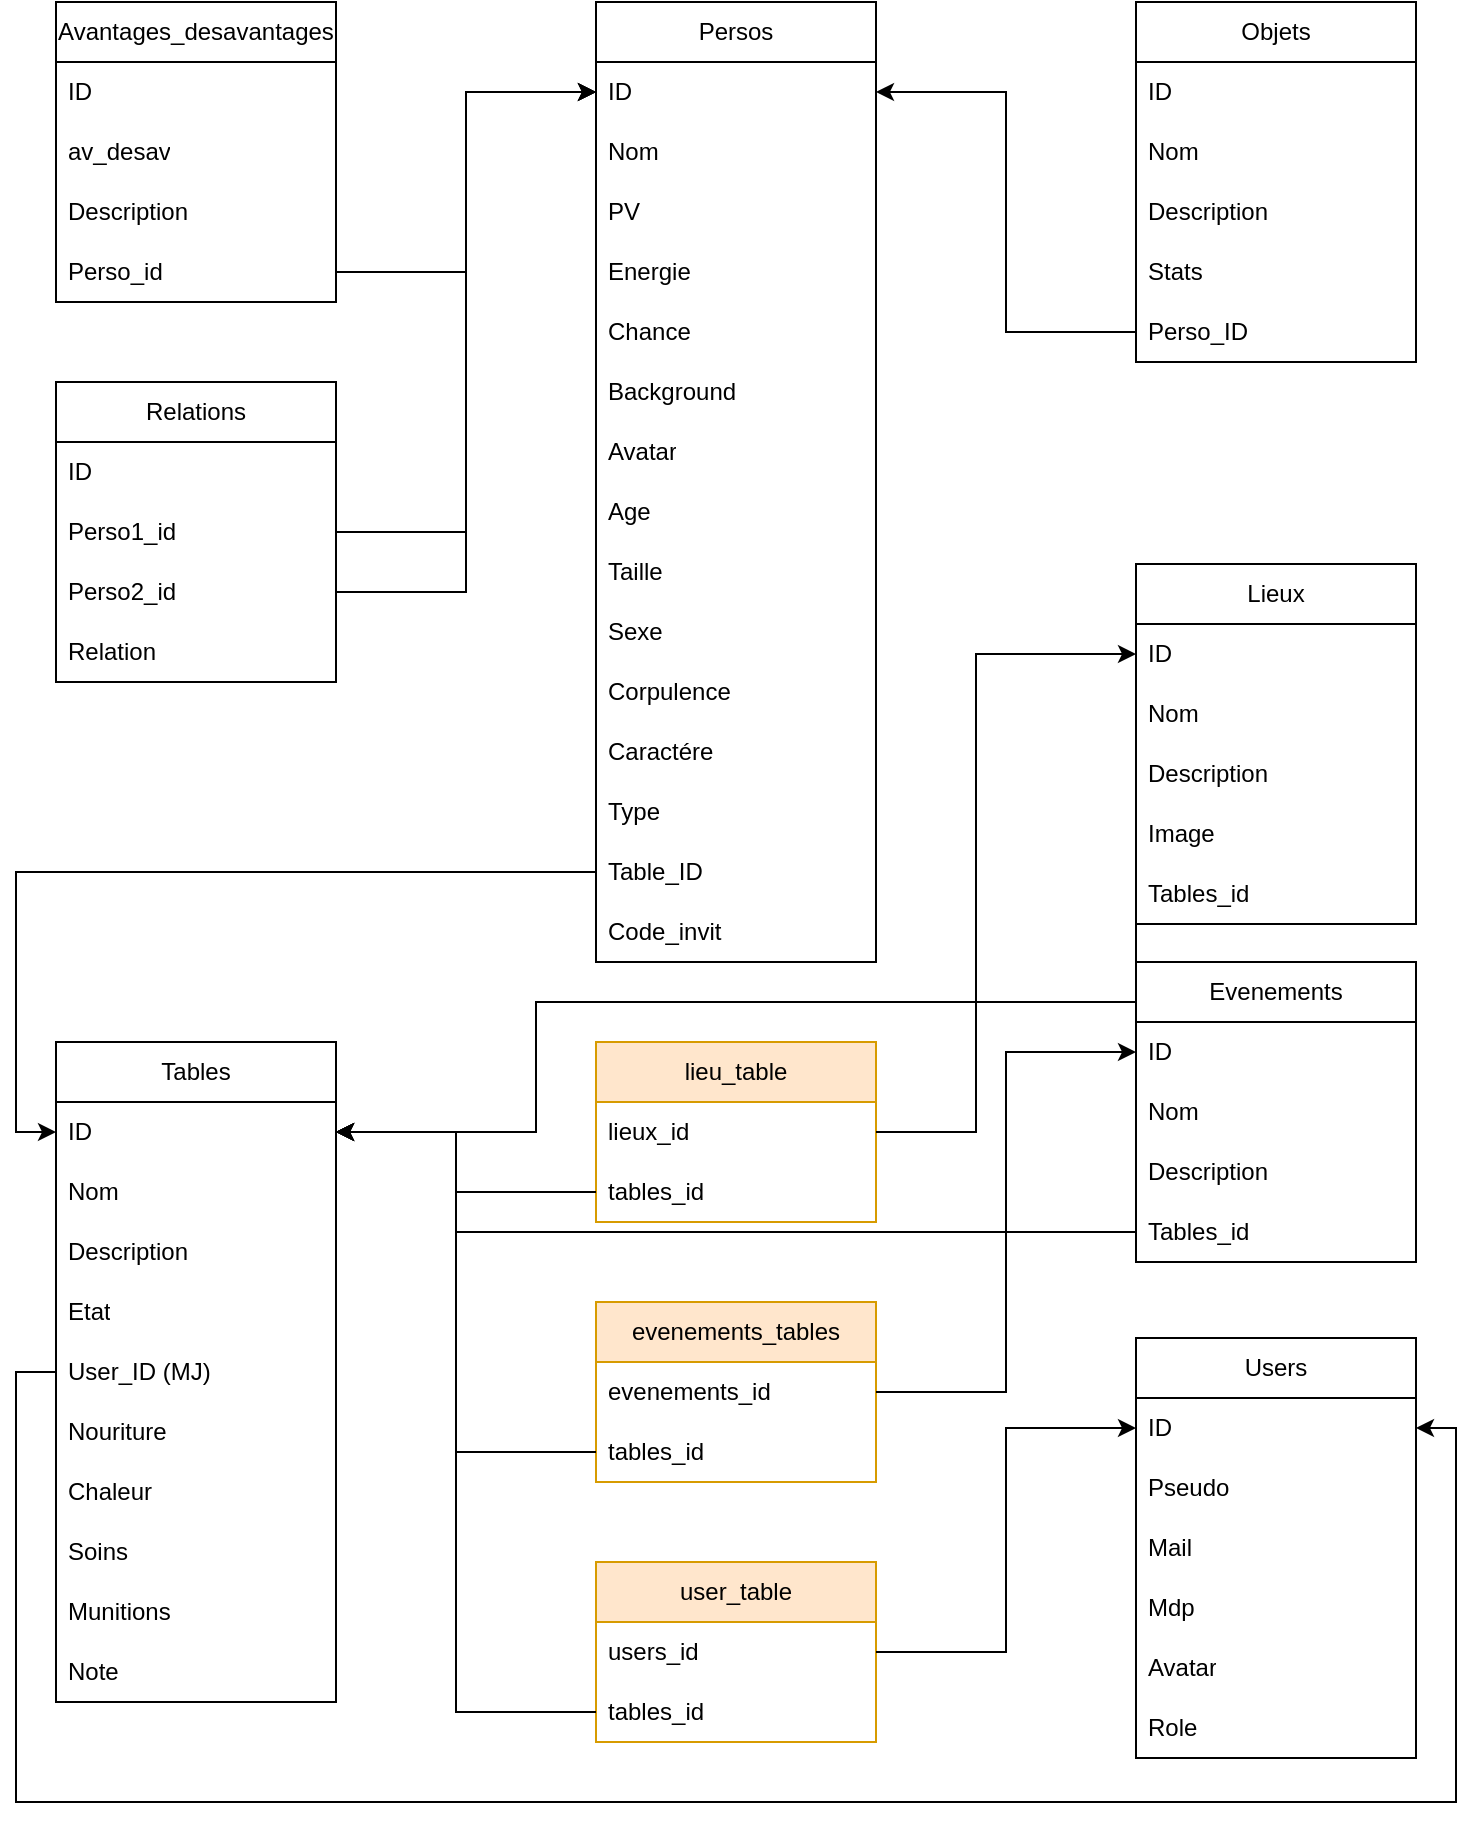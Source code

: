 <mxfile version="21.2.9" type="github">
  <diagram name="Page-1" id="NU7h4PEyOXhozIoqkrHS">
    <mxGraphModel dx="1434" dy="756" grid="1" gridSize="10" guides="1" tooltips="1" connect="1" arrows="1" fold="1" page="1" pageScale="1" pageWidth="827" pageHeight="1169" math="0" shadow="0">
      <root>
        <mxCell id="0" />
        <mxCell id="1" parent="0" />
        <mxCell id="Tm3kEhpOj0Sd-seKIoYF-2" value="Persos" style="swimlane;fontStyle=0;childLayout=stackLayout;horizontal=1;startSize=30;horizontalStack=0;resizeParent=1;resizeParentMax=0;resizeLast=0;collapsible=1;marginBottom=0;whiteSpace=wrap;html=1;" vertex="1" parent="1">
          <mxGeometry x="330" y="60" width="140" height="480" as="geometry">
            <mxRectangle x="330" y="100" width="70" height="30" as="alternateBounds" />
          </mxGeometry>
        </mxCell>
        <mxCell id="Tm3kEhpOj0Sd-seKIoYF-3" value="ID" style="text;strokeColor=none;fillColor=none;align=left;verticalAlign=middle;spacingLeft=4;spacingRight=4;overflow=hidden;points=[[0,0.5],[1,0.5]];portConstraint=eastwest;rotatable=0;whiteSpace=wrap;html=1;" vertex="1" parent="Tm3kEhpOj0Sd-seKIoYF-2">
          <mxGeometry y="30" width="140" height="30" as="geometry" />
        </mxCell>
        <mxCell id="Tm3kEhpOj0Sd-seKIoYF-4" value="Nom" style="text;strokeColor=none;fillColor=none;align=left;verticalAlign=middle;spacingLeft=4;spacingRight=4;overflow=hidden;points=[[0,0.5],[1,0.5]];portConstraint=eastwest;rotatable=0;whiteSpace=wrap;html=1;" vertex="1" parent="Tm3kEhpOj0Sd-seKIoYF-2">
          <mxGeometry y="60" width="140" height="30" as="geometry" />
        </mxCell>
        <mxCell id="Tm3kEhpOj0Sd-seKIoYF-5" value="PV" style="text;strokeColor=none;fillColor=none;align=left;verticalAlign=middle;spacingLeft=4;spacingRight=4;overflow=hidden;points=[[0,0.5],[1,0.5]];portConstraint=eastwest;rotatable=0;whiteSpace=wrap;html=1;" vertex="1" parent="Tm3kEhpOj0Sd-seKIoYF-2">
          <mxGeometry y="90" width="140" height="30" as="geometry" />
        </mxCell>
        <mxCell id="Tm3kEhpOj0Sd-seKIoYF-6" value="Energie" style="text;strokeColor=none;fillColor=none;align=left;verticalAlign=middle;spacingLeft=4;spacingRight=4;overflow=hidden;points=[[0,0.5],[1,0.5]];portConstraint=eastwest;rotatable=0;whiteSpace=wrap;html=1;" vertex="1" parent="Tm3kEhpOj0Sd-seKIoYF-2">
          <mxGeometry y="120" width="140" height="30" as="geometry" />
        </mxCell>
        <mxCell id="Tm3kEhpOj0Sd-seKIoYF-7" value="Chance" style="text;strokeColor=none;fillColor=none;align=left;verticalAlign=middle;spacingLeft=4;spacingRight=4;overflow=hidden;points=[[0,0.5],[1,0.5]];portConstraint=eastwest;rotatable=0;whiteSpace=wrap;html=1;" vertex="1" parent="Tm3kEhpOj0Sd-seKIoYF-2">
          <mxGeometry y="150" width="140" height="30" as="geometry" />
        </mxCell>
        <mxCell id="Tm3kEhpOj0Sd-seKIoYF-8" value="Background" style="text;strokeColor=none;fillColor=none;align=left;verticalAlign=middle;spacingLeft=4;spacingRight=4;overflow=hidden;points=[[0,0.5],[1,0.5]];portConstraint=eastwest;rotatable=0;whiteSpace=wrap;html=1;" vertex="1" parent="Tm3kEhpOj0Sd-seKIoYF-2">
          <mxGeometry y="180" width="140" height="30" as="geometry" />
        </mxCell>
        <mxCell id="Tm3kEhpOj0Sd-seKIoYF-9" value="Avatar" style="text;strokeColor=none;fillColor=none;align=left;verticalAlign=middle;spacingLeft=4;spacingRight=4;overflow=hidden;points=[[0,0.5],[1,0.5]];portConstraint=eastwest;rotatable=0;whiteSpace=wrap;html=1;" vertex="1" parent="Tm3kEhpOj0Sd-seKIoYF-2">
          <mxGeometry y="210" width="140" height="30" as="geometry" />
        </mxCell>
        <mxCell id="Tm3kEhpOj0Sd-seKIoYF-10" value="Age" style="text;strokeColor=none;fillColor=none;align=left;verticalAlign=middle;spacingLeft=4;spacingRight=4;overflow=hidden;points=[[0,0.5],[1,0.5]];portConstraint=eastwest;rotatable=0;whiteSpace=wrap;html=1;" vertex="1" parent="Tm3kEhpOj0Sd-seKIoYF-2">
          <mxGeometry y="240" width="140" height="30" as="geometry" />
        </mxCell>
        <mxCell id="Tm3kEhpOj0Sd-seKIoYF-11" value="Taille" style="text;strokeColor=none;fillColor=none;align=left;verticalAlign=middle;spacingLeft=4;spacingRight=4;overflow=hidden;points=[[0,0.5],[1,0.5]];portConstraint=eastwest;rotatable=0;whiteSpace=wrap;html=1;" vertex="1" parent="Tm3kEhpOj0Sd-seKIoYF-2">
          <mxGeometry y="270" width="140" height="30" as="geometry" />
        </mxCell>
        <mxCell id="Tm3kEhpOj0Sd-seKIoYF-12" value="Sexe" style="text;strokeColor=none;fillColor=none;align=left;verticalAlign=middle;spacingLeft=4;spacingRight=4;overflow=hidden;points=[[0,0.5],[1,0.5]];portConstraint=eastwest;rotatable=0;whiteSpace=wrap;html=1;" vertex="1" parent="Tm3kEhpOj0Sd-seKIoYF-2">
          <mxGeometry y="300" width="140" height="30" as="geometry" />
        </mxCell>
        <mxCell id="Tm3kEhpOj0Sd-seKIoYF-13" value="Corpulence" style="text;strokeColor=none;fillColor=none;align=left;verticalAlign=middle;spacingLeft=4;spacingRight=4;overflow=hidden;points=[[0,0.5],[1,0.5]];portConstraint=eastwest;rotatable=0;whiteSpace=wrap;html=1;" vertex="1" parent="Tm3kEhpOj0Sd-seKIoYF-2">
          <mxGeometry y="330" width="140" height="30" as="geometry" />
        </mxCell>
        <mxCell id="Tm3kEhpOj0Sd-seKIoYF-14" value="Caractére" style="text;strokeColor=none;fillColor=none;align=left;verticalAlign=middle;spacingLeft=4;spacingRight=4;overflow=hidden;points=[[0,0.5],[1,0.5]];portConstraint=eastwest;rotatable=0;whiteSpace=wrap;html=1;" vertex="1" parent="Tm3kEhpOj0Sd-seKIoYF-2">
          <mxGeometry y="360" width="140" height="30" as="geometry" />
        </mxCell>
        <mxCell id="Tm3kEhpOj0Sd-seKIoYF-15" value="Type" style="text;strokeColor=none;fillColor=none;align=left;verticalAlign=middle;spacingLeft=4;spacingRight=4;overflow=hidden;points=[[0,0.5],[1,0.5]];portConstraint=eastwest;rotatable=0;whiteSpace=wrap;html=1;" vertex="1" parent="Tm3kEhpOj0Sd-seKIoYF-2">
          <mxGeometry y="390" width="140" height="30" as="geometry" />
        </mxCell>
        <mxCell id="Tm3kEhpOj0Sd-seKIoYF-16" value="Table_ID" style="text;strokeColor=none;fillColor=none;align=left;verticalAlign=middle;spacingLeft=4;spacingRight=4;overflow=hidden;points=[[0,0.5],[1,0.5]];portConstraint=eastwest;rotatable=0;whiteSpace=wrap;html=1;" vertex="1" parent="Tm3kEhpOj0Sd-seKIoYF-2">
          <mxGeometry y="420" width="140" height="30" as="geometry" />
        </mxCell>
        <mxCell id="Tm3kEhpOj0Sd-seKIoYF-17" value="Code_invit" style="text;strokeColor=none;fillColor=none;align=left;verticalAlign=middle;spacingLeft=4;spacingRight=4;overflow=hidden;points=[[0,0.5],[1,0.5]];portConstraint=eastwest;rotatable=0;whiteSpace=wrap;html=1;" vertex="1" parent="Tm3kEhpOj0Sd-seKIoYF-2">
          <mxGeometry y="450" width="140" height="30" as="geometry" />
        </mxCell>
        <mxCell id="Tm3kEhpOj0Sd-seKIoYF-18" value="Avantages_desavantages" style="swimlane;fontStyle=0;childLayout=stackLayout;horizontal=1;startSize=30;horizontalStack=0;resizeParent=1;resizeParentMax=0;resizeLast=0;collapsible=1;marginBottom=0;whiteSpace=wrap;html=1;" vertex="1" parent="1">
          <mxGeometry x="60" y="60" width="140" height="150" as="geometry" />
        </mxCell>
        <mxCell id="Tm3kEhpOj0Sd-seKIoYF-19" value="ID" style="text;strokeColor=none;fillColor=none;align=left;verticalAlign=middle;spacingLeft=4;spacingRight=4;overflow=hidden;points=[[0,0.5],[1,0.5]];portConstraint=eastwest;rotatable=0;whiteSpace=wrap;html=1;" vertex="1" parent="Tm3kEhpOj0Sd-seKIoYF-18">
          <mxGeometry y="30" width="140" height="30" as="geometry" />
        </mxCell>
        <mxCell id="Tm3kEhpOj0Sd-seKIoYF-20" value="av_desav" style="text;strokeColor=none;fillColor=none;align=left;verticalAlign=middle;spacingLeft=4;spacingRight=4;overflow=hidden;points=[[0,0.5],[1,0.5]];portConstraint=eastwest;rotatable=0;whiteSpace=wrap;html=1;" vertex="1" parent="Tm3kEhpOj0Sd-seKIoYF-18">
          <mxGeometry y="60" width="140" height="30" as="geometry" />
        </mxCell>
        <mxCell id="Tm3kEhpOj0Sd-seKIoYF-21" value="Description" style="text;strokeColor=none;fillColor=none;align=left;verticalAlign=middle;spacingLeft=4;spacingRight=4;overflow=hidden;points=[[0,0.5],[1,0.5]];portConstraint=eastwest;rotatable=0;whiteSpace=wrap;html=1;" vertex="1" parent="Tm3kEhpOj0Sd-seKIoYF-18">
          <mxGeometry y="90" width="140" height="30" as="geometry" />
        </mxCell>
        <mxCell id="Tm3kEhpOj0Sd-seKIoYF-22" value="Perso_id" style="text;strokeColor=none;fillColor=none;align=left;verticalAlign=middle;spacingLeft=4;spacingRight=4;overflow=hidden;points=[[0,0.5],[1,0.5]];portConstraint=eastwest;rotatable=0;whiteSpace=wrap;html=1;" vertex="1" parent="Tm3kEhpOj0Sd-seKIoYF-18">
          <mxGeometry y="120" width="140" height="30" as="geometry" />
        </mxCell>
        <mxCell id="Tm3kEhpOj0Sd-seKIoYF-23" value="Relations" style="swimlane;fontStyle=0;childLayout=stackLayout;horizontal=1;startSize=30;horizontalStack=0;resizeParent=1;resizeParentMax=0;resizeLast=0;collapsible=1;marginBottom=0;whiteSpace=wrap;html=1;" vertex="1" parent="1">
          <mxGeometry x="60" y="250" width="140" height="150" as="geometry">
            <mxRectangle x="60" y="290" width="90" height="30" as="alternateBounds" />
          </mxGeometry>
        </mxCell>
        <mxCell id="Tm3kEhpOj0Sd-seKIoYF-24" value="ID" style="text;strokeColor=none;fillColor=none;align=left;verticalAlign=middle;spacingLeft=4;spacingRight=4;overflow=hidden;points=[[0,0.5],[1,0.5]];portConstraint=eastwest;rotatable=0;whiteSpace=wrap;html=1;" vertex="1" parent="Tm3kEhpOj0Sd-seKIoYF-23">
          <mxGeometry y="30" width="140" height="30" as="geometry" />
        </mxCell>
        <mxCell id="Tm3kEhpOj0Sd-seKIoYF-25" value="Perso1_id" style="text;strokeColor=none;fillColor=none;align=left;verticalAlign=middle;spacingLeft=4;spacingRight=4;overflow=hidden;points=[[0,0.5],[1,0.5]];portConstraint=eastwest;rotatable=0;whiteSpace=wrap;html=1;" vertex="1" parent="Tm3kEhpOj0Sd-seKIoYF-23">
          <mxGeometry y="60" width="140" height="30" as="geometry" />
        </mxCell>
        <mxCell id="Tm3kEhpOj0Sd-seKIoYF-26" value="Perso2_id" style="text;strokeColor=none;fillColor=none;align=left;verticalAlign=middle;spacingLeft=4;spacingRight=4;overflow=hidden;points=[[0,0.5],[1,0.5]];portConstraint=eastwest;rotatable=0;whiteSpace=wrap;html=1;" vertex="1" parent="Tm3kEhpOj0Sd-seKIoYF-23">
          <mxGeometry y="90" width="140" height="30" as="geometry" />
        </mxCell>
        <mxCell id="Tm3kEhpOj0Sd-seKIoYF-27" value="Relation" style="text;strokeColor=none;fillColor=none;align=left;verticalAlign=middle;spacingLeft=4;spacingRight=4;overflow=hidden;points=[[0,0.5],[1,0.5]];portConstraint=eastwest;rotatable=0;whiteSpace=wrap;html=1;" vertex="1" parent="Tm3kEhpOj0Sd-seKIoYF-23">
          <mxGeometry y="120" width="140" height="30" as="geometry" />
        </mxCell>
        <mxCell id="Tm3kEhpOj0Sd-seKIoYF-28" value="Tables" style="swimlane;fontStyle=0;childLayout=stackLayout;horizontal=1;startSize=30;horizontalStack=0;resizeParent=1;resizeParentMax=0;resizeLast=0;collapsible=1;marginBottom=0;whiteSpace=wrap;html=1;" vertex="1" parent="1">
          <mxGeometry x="60" y="580" width="140" height="330" as="geometry" />
        </mxCell>
        <mxCell id="Tm3kEhpOj0Sd-seKIoYF-29" value="ID" style="text;strokeColor=none;fillColor=none;align=left;verticalAlign=middle;spacingLeft=4;spacingRight=4;overflow=hidden;points=[[0,0.5],[1,0.5]];portConstraint=eastwest;rotatable=0;whiteSpace=wrap;html=1;" vertex="1" parent="Tm3kEhpOj0Sd-seKIoYF-28">
          <mxGeometry y="30" width="140" height="30" as="geometry" />
        </mxCell>
        <mxCell id="Tm3kEhpOj0Sd-seKIoYF-30" value="Nom" style="text;strokeColor=none;fillColor=none;align=left;verticalAlign=middle;spacingLeft=4;spacingRight=4;overflow=hidden;points=[[0,0.5],[1,0.5]];portConstraint=eastwest;rotatable=0;whiteSpace=wrap;html=1;" vertex="1" parent="Tm3kEhpOj0Sd-seKIoYF-28">
          <mxGeometry y="60" width="140" height="30" as="geometry" />
        </mxCell>
        <mxCell id="Tm3kEhpOj0Sd-seKIoYF-31" value="Description" style="text;strokeColor=none;fillColor=none;align=left;verticalAlign=middle;spacingLeft=4;spacingRight=4;overflow=hidden;points=[[0,0.5],[1,0.5]];portConstraint=eastwest;rotatable=0;whiteSpace=wrap;html=1;" vertex="1" parent="Tm3kEhpOj0Sd-seKIoYF-28">
          <mxGeometry y="90" width="140" height="30" as="geometry" />
        </mxCell>
        <mxCell id="Tm3kEhpOj0Sd-seKIoYF-32" value="Etat" style="text;strokeColor=none;fillColor=none;align=left;verticalAlign=middle;spacingLeft=4;spacingRight=4;overflow=hidden;points=[[0,0.5],[1,0.5]];portConstraint=eastwest;rotatable=0;whiteSpace=wrap;html=1;" vertex="1" parent="Tm3kEhpOj0Sd-seKIoYF-28">
          <mxGeometry y="120" width="140" height="30" as="geometry" />
        </mxCell>
        <mxCell id="Tm3kEhpOj0Sd-seKIoYF-33" value="User_ID (MJ)" style="text;strokeColor=none;fillColor=none;align=left;verticalAlign=middle;spacingLeft=4;spacingRight=4;overflow=hidden;points=[[0,0.5],[1,0.5]];portConstraint=eastwest;rotatable=0;whiteSpace=wrap;html=1;" vertex="1" parent="Tm3kEhpOj0Sd-seKIoYF-28">
          <mxGeometry y="150" width="140" height="30" as="geometry" />
        </mxCell>
        <mxCell id="Tm3kEhpOj0Sd-seKIoYF-34" value="Nouriture" style="text;strokeColor=none;fillColor=none;align=left;verticalAlign=middle;spacingLeft=4;spacingRight=4;overflow=hidden;points=[[0,0.5],[1,0.5]];portConstraint=eastwest;rotatable=0;whiteSpace=wrap;html=1;" vertex="1" parent="Tm3kEhpOj0Sd-seKIoYF-28">
          <mxGeometry y="180" width="140" height="30" as="geometry" />
        </mxCell>
        <mxCell id="Tm3kEhpOj0Sd-seKIoYF-35" value="Chaleur" style="text;strokeColor=none;fillColor=none;align=left;verticalAlign=middle;spacingLeft=4;spacingRight=4;overflow=hidden;points=[[0,0.5],[1,0.5]];portConstraint=eastwest;rotatable=0;whiteSpace=wrap;html=1;" vertex="1" parent="Tm3kEhpOj0Sd-seKIoYF-28">
          <mxGeometry y="210" width="140" height="30" as="geometry" />
        </mxCell>
        <mxCell id="Tm3kEhpOj0Sd-seKIoYF-36" value="Soins" style="text;strokeColor=none;fillColor=none;align=left;verticalAlign=middle;spacingLeft=4;spacingRight=4;overflow=hidden;points=[[0,0.5],[1,0.5]];portConstraint=eastwest;rotatable=0;whiteSpace=wrap;html=1;" vertex="1" parent="Tm3kEhpOj0Sd-seKIoYF-28">
          <mxGeometry y="240" width="140" height="30" as="geometry" />
        </mxCell>
        <mxCell id="Tm3kEhpOj0Sd-seKIoYF-37" value="Munitions" style="text;strokeColor=none;fillColor=none;align=left;verticalAlign=middle;spacingLeft=4;spacingRight=4;overflow=hidden;points=[[0,0.5],[1,0.5]];portConstraint=eastwest;rotatable=0;whiteSpace=wrap;html=1;" vertex="1" parent="Tm3kEhpOj0Sd-seKIoYF-28">
          <mxGeometry y="270" width="140" height="30" as="geometry" />
        </mxCell>
        <mxCell id="Tm3kEhpOj0Sd-seKIoYF-38" value="Note" style="text;strokeColor=none;fillColor=none;align=left;verticalAlign=middle;spacingLeft=4;spacingRight=4;overflow=hidden;points=[[0,0.5],[1,0.5]];portConstraint=eastwest;rotatable=0;whiteSpace=wrap;html=1;" vertex="1" parent="Tm3kEhpOj0Sd-seKIoYF-28">
          <mxGeometry y="300" width="140" height="30" as="geometry" />
        </mxCell>
        <mxCell id="Tm3kEhpOj0Sd-seKIoYF-39" value="Objets" style="swimlane;fontStyle=0;childLayout=stackLayout;horizontal=1;startSize=30;horizontalStack=0;resizeParent=1;resizeParentMax=0;resizeLast=0;collapsible=1;marginBottom=0;whiteSpace=wrap;html=1;" vertex="1" parent="1">
          <mxGeometry x="600" y="60" width="140" height="180" as="geometry" />
        </mxCell>
        <mxCell id="Tm3kEhpOj0Sd-seKIoYF-40" value="ID" style="text;strokeColor=none;fillColor=none;align=left;verticalAlign=middle;spacingLeft=4;spacingRight=4;overflow=hidden;points=[[0,0.5],[1,0.5]];portConstraint=eastwest;rotatable=0;whiteSpace=wrap;html=1;" vertex="1" parent="Tm3kEhpOj0Sd-seKIoYF-39">
          <mxGeometry y="30" width="140" height="30" as="geometry" />
        </mxCell>
        <mxCell id="Tm3kEhpOj0Sd-seKIoYF-41" value="Nom" style="text;strokeColor=none;fillColor=none;align=left;verticalAlign=middle;spacingLeft=4;spacingRight=4;overflow=hidden;points=[[0,0.5],[1,0.5]];portConstraint=eastwest;rotatable=0;whiteSpace=wrap;html=1;" vertex="1" parent="Tm3kEhpOj0Sd-seKIoYF-39">
          <mxGeometry y="60" width="140" height="30" as="geometry" />
        </mxCell>
        <mxCell id="Tm3kEhpOj0Sd-seKIoYF-42" value="Description" style="text;strokeColor=none;fillColor=none;align=left;verticalAlign=middle;spacingLeft=4;spacingRight=4;overflow=hidden;points=[[0,0.5],[1,0.5]];portConstraint=eastwest;rotatable=0;whiteSpace=wrap;html=1;" vertex="1" parent="Tm3kEhpOj0Sd-seKIoYF-39">
          <mxGeometry y="90" width="140" height="30" as="geometry" />
        </mxCell>
        <mxCell id="Tm3kEhpOj0Sd-seKIoYF-43" value="Stats" style="text;strokeColor=none;fillColor=none;align=left;verticalAlign=middle;spacingLeft=4;spacingRight=4;overflow=hidden;points=[[0,0.5],[1,0.5]];portConstraint=eastwest;rotatable=0;whiteSpace=wrap;html=1;" vertex="1" parent="Tm3kEhpOj0Sd-seKIoYF-39">
          <mxGeometry y="120" width="140" height="30" as="geometry" />
        </mxCell>
        <mxCell id="Tm3kEhpOj0Sd-seKIoYF-44" value="Perso_ID" style="text;strokeColor=none;fillColor=none;align=left;verticalAlign=middle;spacingLeft=4;spacingRight=4;overflow=hidden;points=[[0,0.5],[1,0.5]];portConstraint=eastwest;rotatable=0;whiteSpace=wrap;html=1;" vertex="1" parent="Tm3kEhpOj0Sd-seKIoYF-39">
          <mxGeometry y="150" width="140" height="30" as="geometry" />
        </mxCell>
        <mxCell id="Tm3kEhpOj0Sd-seKIoYF-45" value="lieu_table" style="swimlane;fontStyle=0;childLayout=stackLayout;horizontal=1;startSize=30;horizontalStack=0;resizeParent=1;resizeParentMax=0;resizeLast=0;collapsible=1;marginBottom=0;whiteSpace=wrap;html=1;fillColor=#ffe6cc;strokeColor=#d79b00;" vertex="1" parent="1">
          <mxGeometry x="330" y="580" width="140" height="90" as="geometry" />
        </mxCell>
        <mxCell id="Tm3kEhpOj0Sd-seKIoYF-46" value="lieux_id" style="text;strokeColor=none;fillColor=none;align=left;verticalAlign=middle;spacingLeft=4;spacingRight=4;overflow=hidden;points=[[0,0.5],[1,0.5]];portConstraint=eastwest;rotatable=0;whiteSpace=wrap;html=1;" vertex="1" parent="Tm3kEhpOj0Sd-seKIoYF-45">
          <mxGeometry y="30" width="140" height="30" as="geometry" />
        </mxCell>
        <mxCell id="Tm3kEhpOj0Sd-seKIoYF-47" value="tables_id" style="text;strokeColor=none;fillColor=none;align=left;verticalAlign=middle;spacingLeft=4;spacingRight=4;overflow=hidden;points=[[0,0.5],[1,0.5]];portConstraint=eastwest;rotatable=0;whiteSpace=wrap;html=1;" vertex="1" parent="Tm3kEhpOj0Sd-seKIoYF-45">
          <mxGeometry y="60" width="140" height="30" as="geometry" />
        </mxCell>
        <mxCell id="Tm3kEhpOj0Sd-seKIoYF-48" value="evenements_tables" style="swimlane;fontStyle=0;childLayout=stackLayout;horizontal=1;startSize=30;horizontalStack=0;resizeParent=1;resizeParentMax=0;resizeLast=0;collapsible=1;marginBottom=0;whiteSpace=wrap;html=1;fillColor=#ffe6cc;strokeColor=#d79b00;" vertex="1" parent="1">
          <mxGeometry x="330" y="710" width="140" height="90" as="geometry" />
        </mxCell>
        <mxCell id="Tm3kEhpOj0Sd-seKIoYF-49" value="evenements_id" style="text;strokeColor=none;fillColor=none;align=left;verticalAlign=middle;spacingLeft=4;spacingRight=4;overflow=hidden;points=[[0,0.5],[1,0.5]];portConstraint=eastwest;rotatable=0;whiteSpace=wrap;html=1;" vertex="1" parent="Tm3kEhpOj0Sd-seKIoYF-48">
          <mxGeometry y="30" width="140" height="30" as="geometry" />
        </mxCell>
        <mxCell id="Tm3kEhpOj0Sd-seKIoYF-50" value="tables_id" style="text;strokeColor=none;fillColor=none;align=left;verticalAlign=middle;spacingLeft=4;spacingRight=4;overflow=hidden;points=[[0,0.5],[1,0.5]];portConstraint=eastwest;rotatable=0;whiteSpace=wrap;html=1;" vertex="1" parent="Tm3kEhpOj0Sd-seKIoYF-48">
          <mxGeometry y="60" width="140" height="30" as="geometry" />
        </mxCell>
        <mxCell id="Tm3kEhpOj0Sd-seKIoYF-51" value="Lieux" style="swimlane;fontStyle=0;childLayout=stackLayout;horizontal=1;startSize=30;horizontalStack=0;resizeParent=1;resizeParentMax=0;resizeLast=0;collapsible=1;marginBottom=0;whiteSpace=wrap;html=1;" vertex="1" parent="1">
          <mxGeometry x="600" y="341" width="140" height="180" as="geometry" />
        </mxCell>
        <mxCell id="Tm3kEhpOj0Sd-seKIoYF-52" value="ID" style="text;strokeColor=none;fillColor=none;align=left;verticalAlign=middle;spacingLeft=4;spacingRight=4;overflow=hidden;points=[[0,0.5],[1,0.5]];portConstraint=eastwest;rotatable=0;whiteSpace=wrap;html=1;" vertex="1" parent="Tm3kEhpOj0Sd-seKIoYF-51">
          <mxGeometry y="30" width="140" height="30" as="geometry" />
        </mxCell>
        <mxCell id="Tm3kEhpOj0Sd-seKIoYF-53" value="Nom" style="text;strokeColor=none;fillColor=none;align=left;verticalAlign=middle;spacingLeft=4;spacingRight=4;overflow=hidden;points=[[0,0.5],[1,0.5]];portConstraint=eastwest;rotatable=0;whiteSpace=wrap;html=1;" vertex="1" parent="Tm3kEhpOj0Sd-seKIoYF-51">
          <mxGeometry y="60" width="140" height="30" as="geometry" />
        </mxCell>
        <mxCell id="Tm3kEhpOj0Sd-seKIoYF-54" value="Description" style="text;strokeColor=none;fillColor=none;align=left;verticalAlign=middle;spacingLeft=4;spacingRight=4;overflow=hidden;points=[[0,0.5],[1,0.5]];portConstraint=eastwest;rotatable=0;whiteSpace=wrap;html=1;" vertex="1" parent="Tm3kEhpOj0Sd-seKIoYF-51">
          <mxGeometry y="90" width="140" height="30" as="geometry" />
        </mxCell>
        <mxCell id="Tm3kEhpOj0Sd-seKIoYF-55" value="Image" style="text;strokeColor=none;fillColor=none;align=left;verticalAlign=middle;spacingLeft=4;spacingRight=4;overflow=hidden;points=[[0,0.5],[1,0.5]];portConstraint=eastwest;rotatable=0;whiteSpace=wrap;html=1;" vertex="1" parent="Tm3kEhpOj0Sd-seKIoYF-51">
          <mxGeometry y="120" width="140" height="30" as="geometry" />
        </mxCell>
        <mxCell id="Tm3kEhpOj0Sd-seKIoYF-56" value="Tables_id" style="text;strokeColor=none;fillColor=none;align=left;verticalAlign=middle;spacingLeft=4;spacingRight=4;overflow=hidden;points=[[0,0.5],[1,0.5]];portConstraint=eastwest;rotatable=0;whiteSpace=wrap;html=1;" vertex="1" parent="Tm3kEhpOj0Sd-seKIoYF-51">
          <mxGeometry y="150" width="140" height="30" as="geometry" />
        </mxCell>
        <mxCell id="Tm3kEhpOj0Sd-seKIoYF-57" value="Evenements" style="swimlane;fontStyle=0;childLayout=stackLayout;horizontal=1;startSize=30;horizontalStack=0;resizeParent=1;resizeParentMax=0;resizeLast=0;collapsible=1;marginBottom=0;whiteSpace=wrap;html=1;" vertex="1" parent="1">
          <mxGeometry x="600" y="540" width="140" height="150" as="geometry" />
        </mxCell>
        <mxCell id="Tm3kEhpOj0Sd-seKIoYF-58" value="ID" style="text;strokeColor=none;fillColor=none;align=left;verticalAlign=middle;spacingLeft=4;spacingRight=4;overflow=hidden;points=[[0,0.5],[1,0.5]];portConstraint=eastwest;rotatable=0;whiteSpace=wrap;html=1;" vertex="1" parent="Tm3kEhpOj0Sd-seKIoYF-57">
          <mxGeometry y="30" width="140" height="30" as="geometry" />
        </mxCell>
        <mxCell id="Tm3kEhpOj0Sd-seKIoYF-59" value="Nom" style="text;strokeColor=none;fillColor=none;align=left;verticalAlign=middle;spacingLeft=4;spacingRight=4;overflow=hidden;points=[[0,0.5],[1,0.5]];portConstraint=eastwest;rotatable=0;whiteSpace=wrap;html=1;" vertex="1" parent="Tm3kEhpOj0Sd-seKIoYF-57">
          <mxGeometry y="60" width="140" height="30" as="geometry" />
        </mxCell>
        <mxCell id="Tm3kEhpOj0Sd-seKIoYF-60" value="Description" style="text;strokeColor=none;fillColor=none;align=left;verticalAlign=middle;spacingLeft=4;spacingRight=4;overflow=hidden;points=[[0,0.5],[1,0.5]];portConstraint=eastwest;rotatable=0;whiteSpace=wrap;html=1;" vertex="1" parent="Tm3kEhpOj0Sd-seKIoYF-57">
          <mxGeometry y="90" width="140" height="30" as="geometry" />
        </mxCell>
        <mxCell id="Tm3kEhpOj0Sd-seKIoYF-61" value="Tables_id" style="text;strokeColor=none;fillColor=none;align=left;verticalAlign=middle;spacingLeft=4;spacingRight=4;overflow=hidden;points=[[0,0.5],[1,0.5]];portConstraint=eastwest;rotatable=0;whiteSpace=wrap;html=1;" vertex="1" parent="Tm3kEhpOj0Sd-seKIoYF-57">
          <mxGeometry y="120" width="140" height="30" as="geometry" />
        </mxCell>
        <mxCell id="Tm3kEhpOj0Sd-seKIoYF-62" value="user_table" style="swimlane;fontStyle=0;childLayout=stackLayout;horizontal=1;startSize=30;horizontalStack=0;resizeParent=1;resizeParentMax=0;resizeLast=0;collapsible=1;marginBottom=0;whiteSpace=wrap;html=1;fillColor=#ffe6cc;strokeColor=#d79b00;" vertex="1" parent="1">
          <mxGeometry x="330" y="840" width="140" height="90" as="geometry" />
        </mxCell>
        <mxCell id="Tm3kEhpOj0Sd-seKIoYF-63" value="users_id" style="text;strokeColor=none;fillColor=none;align=left;verticalAlign=middle;spacingLeft=4;spacingRight=4;overflow=hidden;points=[[0,0.5],[1,0.5]];portConstraint=eastwest;rotatable=0;whiteSpace=wrap;html=1;" vertex="1" parent="Tm3kEhpOj0Sd-seKIoYF-62">
          <mxGeometry y="30" width="140" height="30" as="geometry" />
        </mxCell>
        <mxCell id="Tm3kEhpOj0Sd-seKIoYF-64" value="tables_id" style="text;strokeColor=none;fillColor=none;align=left;verticalAlign=middle;spacingLeft=4;spacingRight=4;overflow=hidden;points=[[0,0.5],[1,0.5]];portConstraint=eastwest;rotatable=0;whiteSpace=wrap;html=1;" vertex="1" parent="Tm3kEhpOj0Sd-seKIoYF-62">
          <mxGeometry y="60" width="140" height="30" as="geometry" />
        </mxCell>
        <mxCell id="Tm3kEhpOj0Sd-seKIoYF-65" value="Users" style="swimlane;fontStyle=0;childLayout=stackLayout;horizontal=1;startSize=30;horizontalStack=0;resizeParent=1;resizeParentMax=0;resizeLast=0;collapsible=1;marginBottom=0;whiteSpace=wrap;html=1;" vertex="1" parent="1">
          <mxGeometry x="600" y="728" width="140" height="210" as="geometry" />
        </mxCell>
        <mxCell id="Tm3kEhpOj0Sd-seKIoYF-66" value="ID" style="text;strokeColor=none;fillColor=none;align=left;verticalAlign=middle;spacingLeft=4;spacingRight=4;overflow=hidden;points=[[0,0.5],[1,0.5]];portConstraint=eastwest;rotatable=0;whiteSpace=wrap;html=1;" vertex="1" parent="Tm3kEhpOj0Sd-seKIoYF-65">
          <mxGeometry y="30" width="140" height="30" as="geometry" />
        </mxCell>
        <mxCell id="Tm3kEhpOj0Sd-seKIoYF-67" value="Pseudo" style="text;strokeColor=none;fillColor=none;align=left;verticalAlign=middle;spacingLeft=4;spacingRight=4;overflow=hidden;points=[[0,0.5],[1,0.5]];portConstraint=eastwest;rotatable=0;whiteSpace=wrap;html=1;" vertex="1" parent="Tm3kEhpOj0Sd-seKIoYF-65">
          <mxGeometry y="60" width="140" height="30" as="geometry" />
        </mxCell>
        <mxCell id="Tm3kEhpOj0Sd-seKIoYF-68" value="Mail" style="text;strokeColor=none;fillColor=none;align=left;verticalAlign=middle;spacingLeft=4;spacingRight=4;overflow=hidden;points=[[0,0.5],[1,0.5]];portConstraint=eastwest;rotatable=0;whiteSpace=wrap;html=1;" vertex="1" parent="Tm3kEhpOj0Sd-seKIoYF-65">
          <mxGeometry y="90" width="140" height="30" as="geometry" />
        </mxCell>
        <mxCell id="Tm3kEhpOj0Sd-seKIoYF-69" value="Mdp" style="text;strokeColor=none;fillColor=none;align=left;verticalAlign=middle;spacingLeft=4;spacingRight=4;overflow=hidden;points=[[0,0.5],[1,0.5]];portConstraint=eastwest;rotatable=0;whiteSpace=wrap;html=1;" vertex="1" parent="Tm3kEhpOj0Sd-seKIoYF-65">
          <mxGeometry y="120" width="140" height="30" as="geometry" />
        </mxCell>
        <mxCell id="Tm3kEhpOj0Sd-seKIoYF-70" value="Avatar" style="text;strokeColor=none;fillColor=none;align=left;verticalAlign=middle;spacingLeft=4;spacingRight=4;overflow=hidden;points=[[0,0.5],[1,0.5]];portConstraint=eastwest;rotatable=0;whiteSpace=wrap;html=1;" vertex="1" parent="Tm3kEhpOj0Sd-seKIoYF-65">
          <mxGeometry y="150" width="140" height="30" as="geometry" />
        </mxCell>
        <mxCell id="Tm3kEhpOj0Sd-seKIoYF-71" value="Role" style="text;strokeColor=none;fillColor=none;align=left;verticalAlign=middle;spacingLeft=4;spacingRight=4;overflow=hidden;points=[[0,0.5],[1,0.5]];portConstraint=eastwest;rotatable=0;whiteSpace=wrap;html=1;" vertex="1" parent="Tm3kEhpOj0Sd-seKIoYF-65">
          <mxGeometry y="180" width="140" height="30" as="geometry" />
        </mxCell>
        <mxCell id="Tm3kEhpOj0Sd-seKIoYF-72" style="edgeStyle=orthogonalEdgeStyle;rounded=0;orthogonalLoop=1;jettySize=auto;html=1;exitX=1;exitY=0.5;exitDx=0;exitDy=0;entryX=0;entryY=0.5;entryDx=0;entryDy=0;" edge="1" parent="1" source="Tm3kEhpOj0Sd-seKIoYF-25" target="Tm3kEhpOj0Sd-seKIoYF-3">
          <mxGeometry relative="1" as="geometry" />
        </mxCell>
        <mxCell id="Tm3kEhpOj0Sd-seKIoYF-73" style="edgeStyle=orthogonalEdgeStyle;rounded=0;orthogonalLoop=1;jettySize=auto;html=1;exitX=1;exitY=0.5;exitDx=0;exitDy=0;entryX=0;entryY=0.5;entryDx=0;entryDy=0;" edge="1" parent="1" source="Tm3kEhpOj0Sd-seKIoYF-26" target="Tm3kEhpOj0Sd-seKIoYF-3">
          <mxGeometry relative="1" as="geometry" />
        </mxCell>
        <mxCell id="Tm3kEhpOj0Sd-seKIoYF-74" style="edgeStyle=orthogonalEdgeStyle;rounded=0;orthogonalLoop=1;jettySize=auto;html=1;exitX=1;exitY=0.5;exitDx=0;exitDy=0;entryX=0;entryY=0.5;entryDx=0;entryDy=0;" edge="1" parent="1" source="Tm3kEhpOj0Sd-seKIoYF-22" target="Tm3kEhpOj0Sd-seKIoYF-3">
          <mxGeometry relative="1" as="geometry" />
        </mxCell>
        <mxCell id="Tm3kEhpOj0Sd-seKIoYF-75" style="edgeStyle=orthogonalEdgeStyle;rounded=0;orthogonalLoop=1;jettySize=auto;html=1;exitX=0;exitY=0.5;exitDx=0;exitDy=0;entryX=1;entryY=0.5;entryDx=0;entryDy=0;" edge="1" parent="1" source="Tm3kEhpOj0Sd-seKIoYF-44" target="Tm3kEhpOj0Sd-seKIoYF-3">
          <mxGeometry relative="1" as="geometry" />
        </mxCell>
        <mxCell id="Tm3kEhpOj0Sd-seKIoYF-76" style="edgeStyle=orthogonalEdgeStyle;rounded=0;orthogonalLoop=1;jettySize=auto;html=1;exitX=0;exitY=0.5;exitDx=0;exitDy=0;entryX=0;entryY=0.5;entryDx=0;entryDy=0;" edge="1" parent="1" source="Tm3kEhpOj0Sd-seKIoYF-16" target="Tm3kEhpOj0Sd-seKIoYF-29">
          <mxGeometry relative="1" as="geometry" />
        </mxCell>
        <mxCell id="Tm3kEhpOj0Sd-seKIoYF-77" style="edgeStyle=orthogonalEdgeStyle;rounded=0;orthogonalLoop=1;jettySize=auto;html=1;exitX=0;exitY=0.5;exitDx=0;exitDy=0;entryX=1;entryY=0.5;entryDx=0;entryDy=0;" edge="1" parent="1" source="Tm3kEhpOj0Sd-seKIoYF-47" target="Tm3kEhpOj0Sd-seKIoYF-29">
          <mxGeometry relative="1" as="geometry">
            <Array as="points">
              <mxPoint x="260" y="655" />
              <mxPoint x="260" y="625" />
            </Array>
          </mxGeometry>
        </mxCell>
        <mxCell id="Tm3kEhpOj0Sd-seKIoYF-78" style="edgeStyle=orthogonalEdgeStyle;rounded=0;orthogonalLoop=1;jettySize=auto;html=1;exitX=0;exitY=0.5;exitDx=0;exitDy=0;entryX=1;entryY=0.5;entryDx=0;entryDy=0;" edge="1" parent="1" source="Tm3kEhpOj0Sd-seKIoYF-50" target="Tm3kEhpOj0Sd-seKIoYF-29">
          <mxGeometry relative="1" as="geometry">
            <Array as="points">
              <mxPoint x="260" y="785" />
              <mxPoint x="260" y="625" />
            </Array>
          </mxGeometry>
        </mxCell>
        <mxCell id="Tm3kEhpOj0Sd-seKIoYF-79" style="edgeStyle=orthogonalEdgeStyle;rounded=0;orthogonalLoop=1;jettySize=auto;html=1;exitX=0;exitY=0.5;exitDx=0;exitDy=0;entryX=1;entryY=0.5;entryDx=0;entryDy=0;" edge="1" parent="1" source="Tm3kEhpOj0Sd-seKIoYF-64" target="Tm3kEhpOj0Sd-seKIoYF-29">
          <mxGeometry relative="1" as="geometry">
            <Array as="points">
              <mxPoint x="260" y="915" />
              <mxPoint x="260" y="625" />
            </Array>
          </mxGeometry>
        </mxCell>
        <mxCell id="Tm3kEhpOj0Sd-seKIoYF-80" style="edgeStyle=orthogonalEdgeStyle;rounded=0;orthogonalLoop=1;jettySize=auto;html=1;exitX=1;exitY=0.5;exitDx=0;exitDy=0;entryX=0;entryY=0.5;entryDx=0;entryDy=0;" edge="1" parent="1" source="Tm3kEhpOj0Sd-seKIoYF-63" target="Tm3kEhpOj0Sd-seKIoYF-66">
          <mxGeometry relative="1" as="geometry" />
        </mxCell>
        <mxCell id="Tm3kEhpOj0Sd-seKIoYF-81" style="edgeStyle=orthogonalEdgeStyle;rounded=0;orthogonalLoop=1;jettySize=auto;html=1;exitX=1;exitY=0.5;exitDx=0;exitDy=0;entryX=0;entryY=0.5;entryDx=0;entryDy=0;" edge="1" parent="1" source="Tm3kEhpOj0Sd-seKIoYF-49" target="Tm3kEhpOj0Sd-seKIoYF-58">
          <mxGeometry relative="1" as="geometry" />
        </mxCell>
        <mxCell id="Tm3kEhpOj0Sd-seKIoYF-82" style="edgeStyle=orthogonalEdgeStyle;rounded=0;orthogonalLoop=1;jettySize=auto;html=1;exitX=1;exitY=0.5;exitDx=0;exitDy=0;entryX=0;entryY=0.5;entryDx=0;entryDy=0;" edge="1" parent="1" source="Tm3kEhpOj0Sd-seKIoYF-46" target="Tm3kEhpOj0Sd-seKIoYF-52">
          <mxGeometry relative="1" as="geometry">
            <Array as="points">
              <mxPoint x="520" y="625" />
              <mxPoint x="520" y="386" />
            </Array>
          </mxGeometry>
        </mxCell>
        <mxCell id="Tm3kEhpOj0Sd-seKIoYF-83" style="edgeStyle=orthogonalEdgeStyle;rounded=0;orthogonalLoop=1;jettySize=auto;html=1;exitX=0;exitY=0.5;exitDx=0;exitDy=0;entryX=1;entryY=0.5;entryDx=0;entryDy=0;" edge="1" parent="1" source="Tm3kEhpOj0Sd-seKIoYF-33" target="Tm3kEhpOj0Sd-seKIoYF-66">
          <mxGeometry relative="1" as="geometry">
            <Array as="points">
              <mxPoint x="40" y="745" />
              <mxPoint x="40" y="960" />
              <mxPoint x="760" y="960" />
              <mxPoint x="760" y="773" />
            </Array>
          </mxGeometry>
        </mxCell>
        <mxCell id="Tm3kEhpOj0Sd-seKIoYF-84" style="edgeStyle=orthogonalEdgeStyle;rounded=0;orthogonalLoop=1;jettySize=auto;html=1;exitX=0;exitY=0.5;exitDx=0;exitDy=0;entryX=1;entryY=0.5;entryDx=0;entryDy=0;" edge="1" parent="1" source="Tm3kEhpOj0Sd-seKIoYF-56" target="Tm3kEhpOj0Sd-seKIoYF-29">
          <mxGeometry relative="1" as="geometry">
            <Array as="points">
              <mxPoint x="600" y="560" />
              <mxPoint x="300" y="560" />
              <mxPoint x="300" y="625" />
            </Array>
          </mxGeometry>
        </mxCell>
        <mxCell id="Tm3kEhpOj0Sd-seKIoYF-85" style="edgeStyle=orthogonalEdgeStyle;rounded=0;orthogonalLoop=1;jettySize=auto;html=1;exitX=0;exitY=0.5;exitDx=0;exitDy=0;entryX=1;entryY=0.5;entryDx=0;entryDy=0;" edge="1" parent="1" source="Tm3kEhpOj0Sd-seKIoYF-61" target="Tm3kEhpOj0Sd-seKIoYF-29">
          <mxGeometry relative="1" as="geometry">
            <Array as="points">
              <mxPoint x="260" y="675" />
              <mxPoint x="260" y="625" />
            </Array>
          </mxGeometry>
        </mxCell>
      </root>
    </mxGraphModel>
  </diagram>
</mxfile>
